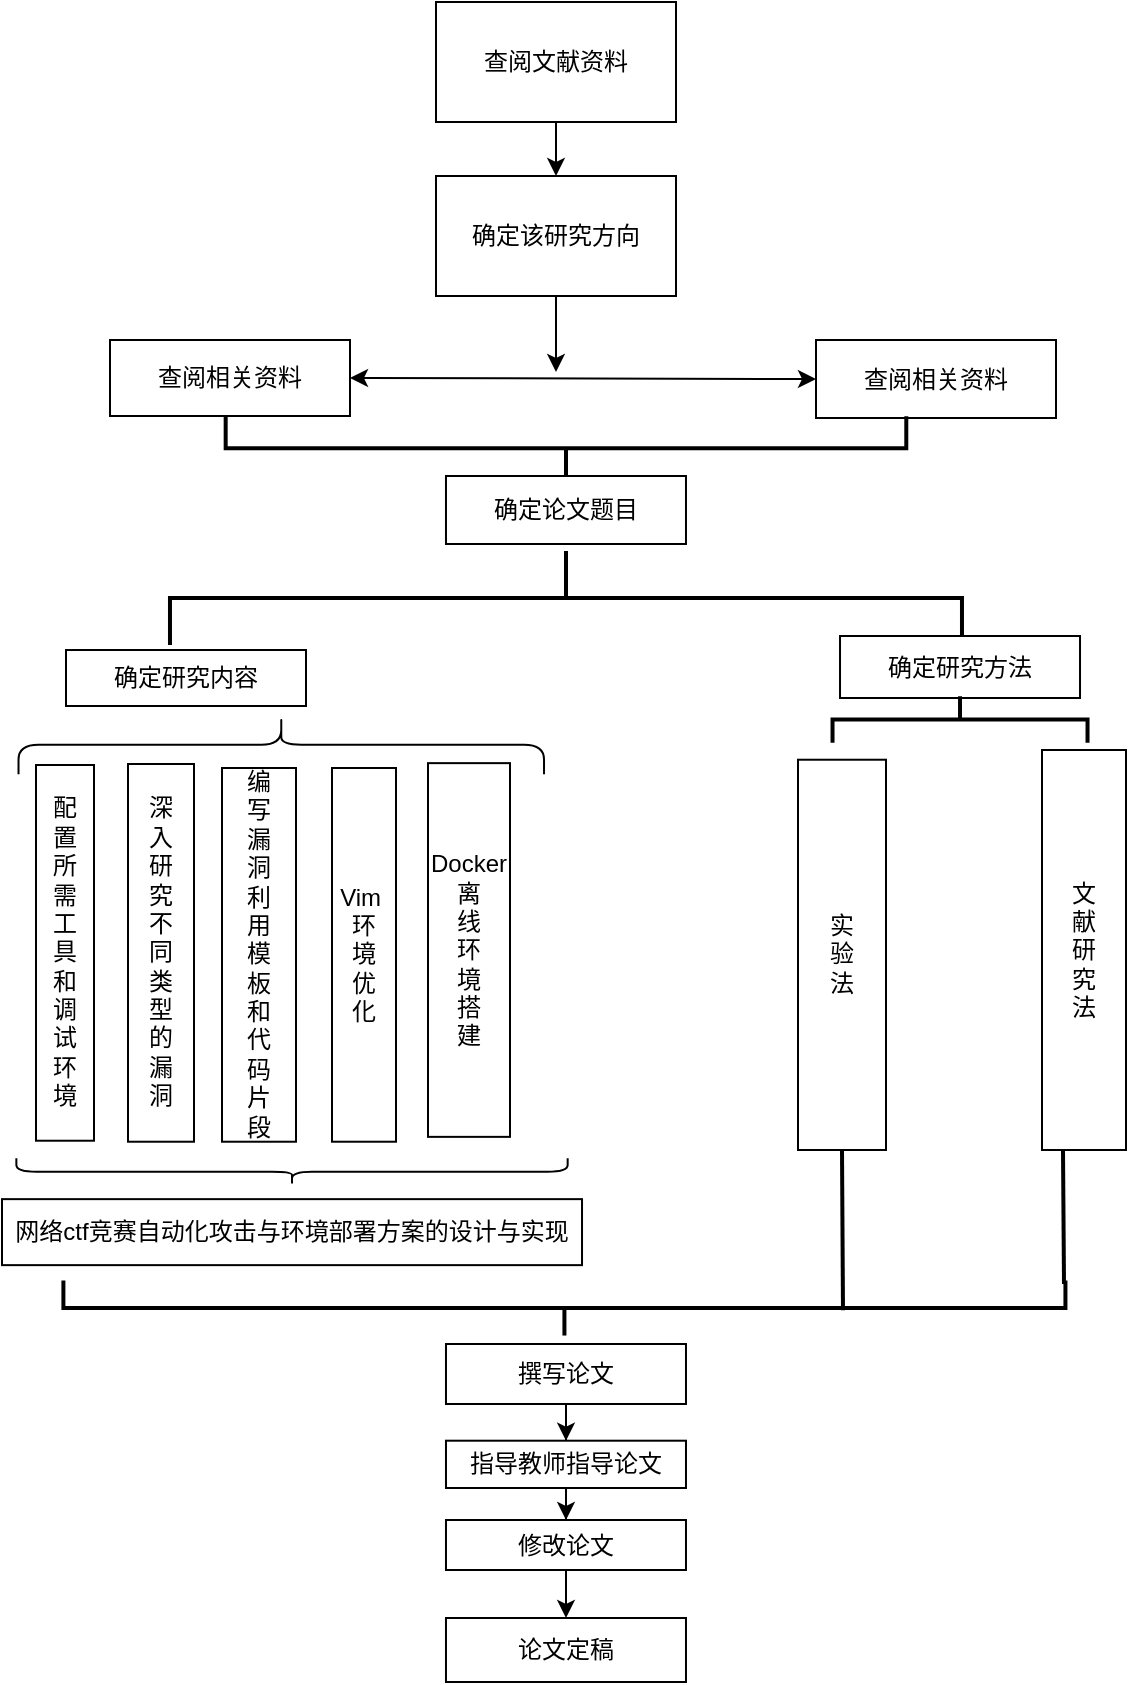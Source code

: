<mxfile version="25.0.3">
  <diagram name="第 1 页" id="Aw2jdSEUTfqJSHIj9VZG">
    <mxGraphModel dx="969" dy="421" grid="0" gridSize="10" guides="1" tooltips="1" connect="1" arrows="1" fold="1" page="1" pageScale="1" pageWidth="827" pageHeight="1169" math="0" shadow="0">
      <root>
        <mxCell id="0" />
        <mxCell id="1" parent="0" />
        <mxCell id="gBsAKVMqxP2NZPQDlt_y-1" value="查阅文献资料" style="rounded=0;whiteSpace=wrap;html=1;" vertex="1" parent="1">
          <mxGeometry x="340" y="73" width="120" height="60" as="geometry" />
        </mxCell>
        <mxCell id="gBsAKVMqxP2NZPQDlt_y-2" value="" style="endArrow=classic;html=1;rounded=0;exitX=0.5;exitY=1;exitDx=0;exitDy=0;" edge="1" parent="1" source="gBsAKVMqxP2NZPQDlt_y-1">
          <mxGeometry width="50" height="50" relative="1" as="geometry">
            <mxPoint x="380" y="340" as="sourcePoint" />
            <mxPoint x="400" y="160" as="targetPoint" />
          </mxGeometry>
        </mxCell>
        <mxCell id="gBsAKVMqxP2NZPQDlt_y-3" value="确定该研究方向" style="rounded=0;whiteSpace=wrap;html=1;" vertex="1" parent="1">
          <mxGeometry x="340" y="160" width="120" height="60" as="geometry" />
        </mxCell>
        <mxCell id="gBsAKVMqxP2NZPQDlt_y-4" value="查阅相关资料" style="rounded=0;whiteSpace=wrap;html=1;" vertex="1" parent="1">
          <mxGeometry x="177" y="242" width="120" height="38" as="geometry" />
        </mxCell>
        <mxCell id="gBsAKVMqxP2NZPQDlt_y-5" value="查阅相关资料" style="rounded=0;whiteSpace=wrap;html=1;" vertex="1" parent="1">
          <mxGeometry x="530" y="242" width="120" height="39" as="geometry" />
        </mxCell>
        <mxCell id="gBsAKVMqxP2NZPQDlt_y-6" value="" style="endArrow=classic;startArrow=classic;html=1;rounded=0;exitX=1;exitY=0.5;exitDx=0;exitDy=0;entryX=0;entryY=0.5;entryDx=0;entryDy=0;" edge="1" parent="1" source="gBsAKVMqxP2NZPQDlt_y-4" target="gBsAKVMqxP2NZPQDlt_y-5">
          <mxGeometry width="50" height="50" relative="1" as="geometry">
            <mxPoint x="400" y="310" as="sourcePoint" />
            <mxPoint x="450" y="260" as="targetPoint" />
          </mxGeometry>
        </mxCell>
        <mxCell id="gBsAKVMqxP2NZPQDlt_y-7" value="" style="endArrow=classic;html=1;rounded=0;exitX=0.5;exitY=1;exitDx=0;exitDy=0;" edge="1" parent="1" source="gBsAKVMqxP2NZPQDlt_y-3">
          <mxGeometry width="50" height="50" relative="1" as="geometry">
            <mxPoint x="170" y="410" as="sourcePoint" />
            <mxPoint x="400" y="258" as="targetPoint" />
          </mxGeometry>
        </mxCell>
        <mxCell id="gBsAKVMqxP2NZPQDlt_y-9" value="" style="strokeWidth=2;html=1;shape=mxgraph.flowchart.annotation_2;align=left;labelPosition=right;pointerEvents=1;rotation=-90;" vertex="1" parent="1">
          <mxGeometry x="389" y="126" width="31.98" height="340.31" as="geometry" />
        </mxCell>
        <mxCell id="gBsAKVMqxP2NZPQDlt_y-10" value="确定论文题目" style="rounded=0;whiteSpace=wrap;html=1;" vertex="1" parent="1">
          <mxGeometry x="344.99" y="310" width="120" height="34" as="geometry" />
        </mxCell>
        <mxCell id="gBsAKVMqxP2NZPQDlt_y-11" value="" style="strokeWidth=2;html=1;shape=mxgraph.flowchart.annotation_2;align=left;labelPosition=right;pointerEvents=1;rotation=90;" vertex="1" parent="1">
          <mxGeometry x="381.49" y="173" width="47" height="396" as="geometry" />
        </mxCell>
        <mxCell id="gBsAKVMqxP2NZPQDlt_y-12" value="确定研究内容" style="rounded=0;whiteSpace=wrap;html=1;" vertex="1" parent="1">
          <mxGeometry x="155" y="397" width="120" height="28" as="geometry" />
        </mxCell>
        <mxCell id="gBsAKVMqxP2NZPQDlt_y-13" value="确定研究方法" style="rounded=0;whiteSpace=wrap;html=1;" vertex="1" parent="1">
          <mxGeometry x="542.01" y="390" width="120" height="31" as="geometry" />
        </mxCell>
        <mxCell id="gBsAKVMqxP2NZPQDlt_y-14" value="&lt;div style=&quot;&quot;&gt;&lt;span style=&quot;background-color: initial;&quot;&gt;实&lt;/span&gt;&lt;/div&gt;&lt;div style=&quot;&quot;&gt;&lt;span style=&quot;background-color: initial;&quot;&gt;验&lt;/span&gt;&lt;/div&gt;&lt;div style=&quot;&quot;&gt;&lt;span style=&quot;background-color: initial;&quot;&gt;法&lt;/span&gt;&lt;/div&gt;" style="rounded=0;whiteSpace=wrap;html=1;align=center;" vertex="1" parent="1">
          <mxGeometry x="521" y="451.86" width="44" height="195.14" as="geometry" />
        </mxCell>
        <mxCell id="gBsAKVMqxP2NZPQDlt_y-15" value="&lt;div style=&quot;&quot;&gt;文&lt;/div&gt;&lt;div style=&quot;&quot;&gt;献&lt;/div&gt;&lt;div style=&quot;&quot;&gt;研&lt;/div&gt;&lt;div style=&quot;&quot;&gt;究&lt;/div&gt;&lt;div style=&quot;&quot;&gt;法&lt;/div&gt;" style="rounded=0;whiteSpace=wrap;html=1;align=center;" vertex="1" parent="1">
          <mxGeometry x="643" y="447" width="42" height="200" as="geometry" />
        </mxCell>
        <mxCell id="gBsAKVMqxP2NZPQDlt_y-16" value="" style="strokeWidth=2;html=1;shape=mxgraph.flowchart.annotation_2;align=left;labelPosition=right;pointerEvents=1;rotation=90;" vertex="1" parent="1">
          <mxGeometry x="590.39" y="368" width="23.25" height="127.5" as="geometry" />
        </mxCell>
        <mxCell id="gBsAKVMqxP2NZPQDlt_y-18" value="" style="shape=curlyBracket;whiteSpace=wrap;html=1;rounded=1;flipH=1;labelPosition=right;verticalLabelPosition=middle;align=left;verticalAlign=middle;rotation=-90;" vertex="1" parent="1">
          <mxGeometry x="247.84" y="313" width="29.59" height="262.75" as="geometry" />
        </mxCell>
        <mxCell id="gBsAKVMqxP2NZPQDlt_y-20" value="配&lt;div&gt;置&lt;/div&gt;&lt;div&gt;所&lt;/div&gt;&lt;div&gt;需&lt;/div&gt;&lt;div&gt;工&lt;/div&gt;&lt;div&gt;具&lt;/div&gt;&lt;div&gt;和&lt;/div&gt;&lt;div&gt;调&lt;/div&gt;&lt;div&gt;试&lt;/div&gt;&lt;div&gt;环&lt;/div&gt;&lt;div&gt;境&lt;/div&gt;" style="rounded=0;whiteSpace=wrap;html=1;" vertex="1" parent="1">
          <mxGeometry x="140" y="454.5" width="29" height="187.86" as="geometry" />
        </mxCell>
        <mxCell id="gBsAKVMqxP2NZPQDlt_y-21" value="深&lt;div&gt;入&lt;/div&gt;&lt;div&gt;研&lt;/div&gt;&lt;div&gt;究&lt;/div&gt;&lt;div&gt;不&lt;/div&gt;&lt;div&gt;同&lt;/div&gt;&lt;div&gt;类&lt;/div&gt;&lt;div&gt;型&lt;/div&gt;&lt;div&gt;的&lt;/div&gt;&lt;div&gt;漏&lt;/div&gt;&lt;div&gt;洞&lt;/div&gt;" style="rounded=0;whiteSpace=wrap;html=1;" vertex="1" parent="1">
          <mxGeometry x="186" y="454" width="33" height="188.86" as="geometry" />
        </mxCell>
        <mxCell id="gBsAKVMqxP2NZPQDlt_y-22" value="编&lt;div&gt;写&lt;/div&gt;&lt;div&gt;漏&lt;/div&gt;&lt;div&gt;洞&lt;/div&gt;&lt;div&gt;利&lt;/div&gt;&lt;div&gt;用&lt;/div&gt;&lt;div&gt;模&lt;/div&gt;&lt;div&gt;板&lt;/div&gt;&lt;div&gt;和&lt;/div&gt;&lt;div&gt;代&lt;/div&gt;&lt;div&gt;码&lt;/div&gt;&lt;div&gt;片&lt;/div&gt;&lt;div&gt;段&lt;/div&gt;" style="rounded=0;whiteSpace=wrap;html=1;" vertex="1" parent="1">
          <mxGeometry x="233" y="456" width="37" height="186.86" as="geometry" />
        </mxCell>
        <mxCell id="gBsAKVMqxP2NZPQDlt_y-23" value="Vim&amp;nbsp;&lt;div&gt;环&lt;/div&gt;&lt;div&gt;境&lt;/div&gt;&lt;div&gt;优&lt;/div&gt;&lt;div&gt;化&lt;/div&gt;" style="rounded=0;whiteSpace=wrap;html=1;" vertex="1" parent="1">
          <mxGeometry x="288" y="456" width="32" height="186.86" as="geometry" />
        </mxCell>
        <mxCell id="gBsAKVMqxP2NZPQDlt_y-24" value="Docker&lt;div&gt;离&lt;/div&gt;&lt;div&gt;线&lt;/div&gt;&lt;div&gt;环&lt;/div&gt;&lt;div&gt;境&lt;/div&gt;&lt;div&gt;搭&lt;/div&gt;&lt;div&gt;建&lt;/div&gt;" style="rounded=0;whiteSpace=wrap;html=1;" vertex="1" parent="1">
          <mxGeometry x="336" y="453.57" width="41" height="186.86" as="geometry" />
        </mxCell>
        <mxCell id="gBsAKVMqxP2NZPQDlt_y-25" value="" style="shape=curlyBracket;whiteSpace=wrap;html=1;rounded=1;flipH=1;labelPosition=right;verticalLabelPosition=middle;align=left;verticalAlign=middle;rotation=90;" vertex="1" parent="1">
          <mxGeometry x="261.29" y="520" width="13.43" height="275.65" as="geometry" />
        </mxCell>
        <mxCell id="gBsAKVMqxP2NZPQDlt_y-26" value="网络ctf竞赛自动化攻击与环境部署方案的设计与实现" style="rounded=0;whiteSpace=wrap;html=1;" vertex="1" parent="1">
          <mxGeometry x="123" y="671.57" width="290.01" height="33" as="geometry" />
        </mxCell>
        <mxCell id="gBsAKVMqxP2NZPQDlt_y-28" value="" style="strokeWidth=2;html=1;shape=mxgraph.flowchart.annotation_2;align=left;labelPosition=right;pointerEvents=1;rotation=-90;" vertex="1" parent="1">
          <mxGeometry x="390.46" y="475.51" width="27.5" height="501.02" as="geometry" />
        </mxCell>
        <mxCell id="gBsAKVMqxP2NZPQDlt_y-29" value="" style="endArrow=none;html=1;rounded=0;exitX=0.25;exitY=1;exitDx=0;exitDy=0;strokeWidth=2;" edge="1" parent="1" source="gBsAKVMqxP2NZPQDlt_y-15">
          <mxGeometry relative="1" as="geometry">
            <mxPoint x="223" y="827.86" as="sourcePoint" />
            <mxPoint x="654" y="714" as="targetPoint" />
          </mxGeometry>
        </mxCell>
        <mxCell id="gBsAKVMqxP2NZPQDlt_y-30" value="" style="endArrow=none;html=1;rounded=0;exitX=0.5;exitY=1;exitDx=0;exitDy=0;strokeWidth=2;entryX=0.459;entryY=0.778;entryDx=0;entryDy=0;entryPerimeter=0;" edge="1" parent="1" source="gBsAKVMqxP2NZPQDlt_y-14" target="gBsAKVMqxP2NZPQDlt_y-28">
          <mxGeometry relative="1" as="geometry">
            <mxPoint x="547" y="740.86" as="sourcePoint" />
            <mxPoint x="547.898" y="729.825" as="targetPoint" />
          </mxGeometry>
        </mxCell>
        <mxCell id="gBsAKVMqxP2NZPQDlt_y-40" value="" style="edgeStyle=orthogonalEdgeStyle;rounded=0;orthogonalLoop=1;jettySize=auto;html=1;" edge="1" parent="1" source="gBsAKVMqxP2NZPQDlt_y-31" target="gBsAKVMqxP2NZPQDlt_y-33">
          <mxGeometry relative="1" as="geometry" />
        </mxCell>
        <mxCell id="gBsAKVMqxP2NZPQDlt_y-31" value="撰写论文" style="rounded=0;whiteSpace=wrap;html=1;" vertex="1" parent="1">
          <mxGeometry x="344.99" y="744" width="120" height="30" as="geometry" />
        </mxCell>
        <mxCell id="gBsAKVMqxP2NZPQDlt_y-38" value="" style="edgeStyle=orthogonalEdgeStyle;rounded=0;orthogonalLoop=1;jettySize=auto;html=1;" edge="1" parent="1" source="gBsAKVMqxP2NZPQDlt_y-33" target="gBsAKVMqxP2NZPQDlt_y-34">
          <mxGeometry relative="1" as="geometry" />
        </mxCell>
        <mxCell id="gBsAKVMqxP2NZPQDlt_y-33" value="指导教师指导论文" style="rounded=0;whiteSpace=wrap;html=1;" vertex="1" parent="1">
          <mxGeometry x="344.99" y="792.35" width="120" height="23.65" as="geometry" />
        </mxCell>
        <mxCell id="gBsAKVMqxP2NZPQDlt_y-39" value="" style="edgeStyle=orthogonalEdgeStyle;rounded=0;orthogonalLoop=1;jettySize=auto;html=1;" edge="1" parent="1" source="gBsAKVMqxP2NZPQDlt_y-34" target="gBsAKVMqxP2NZPQDlt_y-35">
          <mxGeometry relative="1" as="geometry" />
        </mxCell>
        <mxCell id="gBsAKVMqxP2NZPQDlt_y-34" value="修改论文" style="rounded=0;whiteSpace=wrap;html=1;" vertex="1" parent="1">
          <mxGeometry x="344.99" y="832" width="120" height="25" as="geometry" />
        </mxCell>
        <mxCell id="gBsAKVMqxP2NZPQDlt_y-35" value="论文定稿" style="rounded=0;whiteSpace=wrap;html=1;" vertex="1" parent="1">
          <mxGeometry x="344.99" y="881" width="120" height="32" as="geometry" />
        </mxCell>
        <mxCell id="gBsAKVMqxP2NZPQDlt_y-41" style="edgeStyle=orthogonalEdgeStyle;rounded=0;orthogonalLoop=1;jettySize=auto;html=1;exitX=0.5;exitY=1;exitDx=0;exitDy=0;" edge="1" parent="1" source="gBsAKVMqxP2NZPQDlt_y-5" target="gBsAKVMqxP2NZPQDlt_y-5">
          <mxGeometry relative="1" as="geometry" />
        </mxCell>
      </root>
    </mxGraphModel>
  </diagram>
</mxfile>
